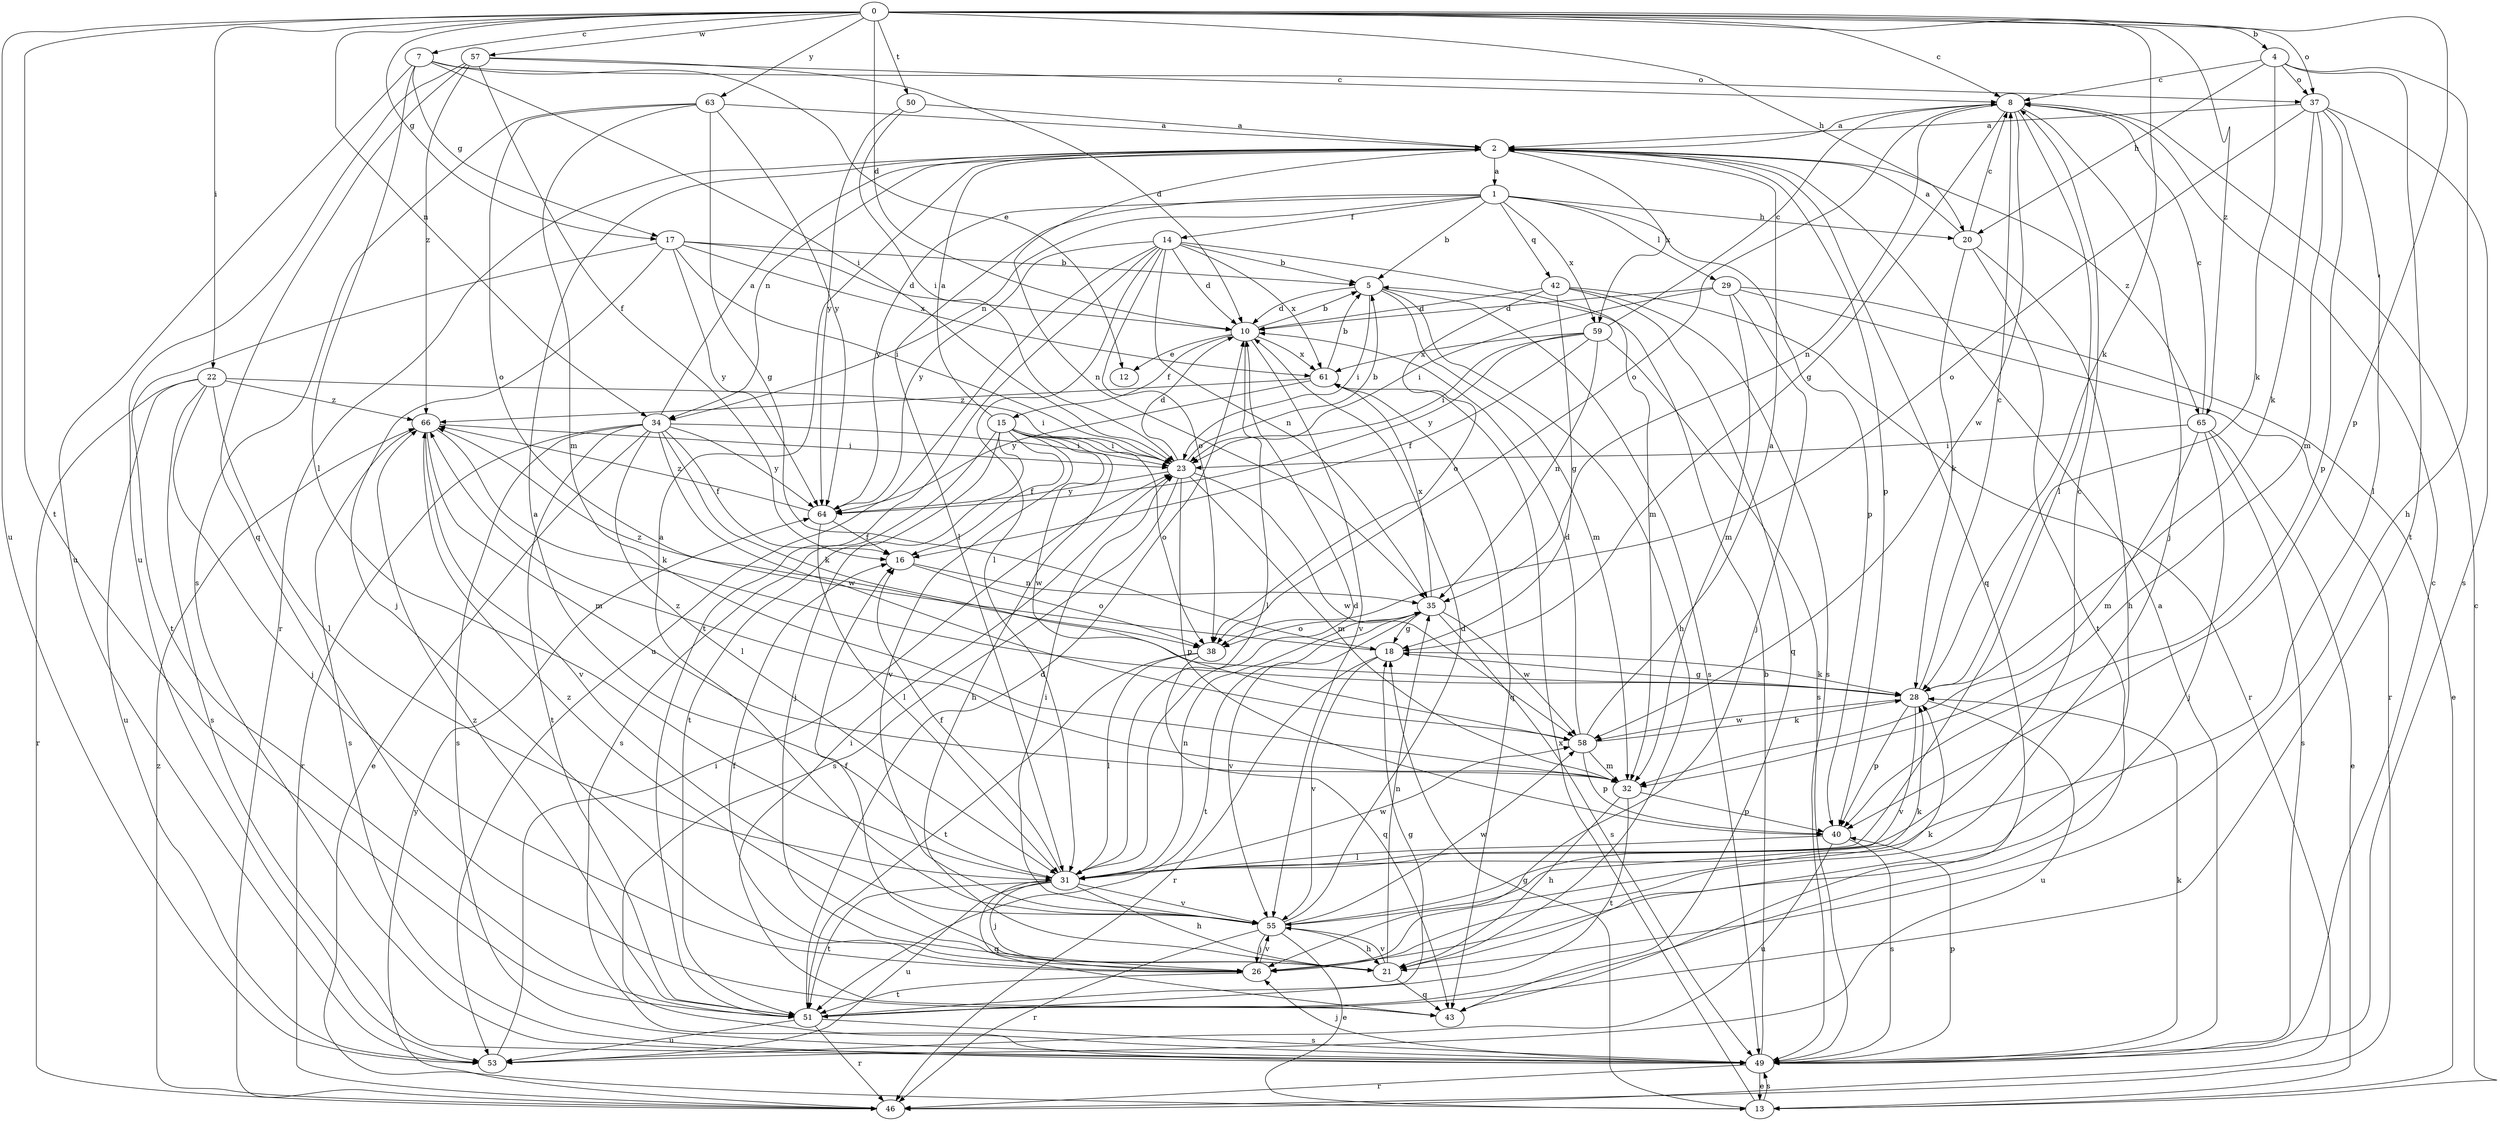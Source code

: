 strict digraph  {
0;
1;
2;
4;
5;
7;
8;
10;
12;
13;
14;
15;
16;
17;
18;
20;
21;
22;
23;
26;
28;
29;
31;
32;
34;
35;
37;
38;
40;
42;
43;
46;
49;
50;
51;
53;
55;
57;
58;
59;
61;
63;
64;
65;
66;
0 -> 4  [label=b];
0 -> 7  [label=c];
0 -> 8  [label=c];
0 -> 10  [label=d];
0 -> 17  [label=g];
0 -> 20  [label=h];
0 -> 22  [label=i];
0 -> 28  [label=k];
0 -> 34  [label=n];
0 -> 37  [label=o];
0 -> 40  [label=p];
0 -> 50  [label=t];
0 -> 51  [label=t];
0 -> 53  [label=u];
0 -> 57  [label=w];
0 -> 63  [label=y];
0 -> 65  [label=z];
1 -> 5  [label=b];
1 -> 14  [label=f];
1 -> 20  [label=h];
1 -> 29  [label=l];
1 -> 31  [label=l];
1 -> 34  [label=n];
1 -> 40  [label=p];
1 -> 42  [label=q];
1 -> 59  [label=x];
1 -> 64  [label=y];
2 -> 1  [label=a];
2 -> 34  [label=n];
2 -> 35  [label=n];
2 -> 40  [label=p];
2 -> 43  [label=q];
2 -> 46  [label=r];
2 -> 59  [label=x];
2 -> 65  [label=z];
4 -> 8  [label=c];
4 -> 20  [label=h];
4 -> 21  [label=h];
4 -> 28  [label=k];
4 -> 37  [label=o];
4 -> 51  [label=t];
5 -> 10  [label=d];
5 -> 21  [label=h];
5 -> 23  [label=i];
5 -> 32  [label=m];
5 -> 49  [label=s];
7 -> 12  [label=e];
7 -> 17  [label=g];
7 -> 23  [label=i];
7 -> 31  [label=l];
7 -> 37  [label=o];
7 -> 53  [label=u];
8 -> 2  [label=a];
8 -> 18  [label=g];
8 -> 26  [label=j];
8 -> 31  [label=l];
8 -> 35  [label=n];
8 -> 38  [label=o];
8 -> 58  [label=w];
10 -> 5  [label=b];
10 -> 12  [label=e];
10 -> 15  [label=f];
10 -> 31  [label=l];
10 -> 55  [label=v];
10 -> 61  [label=x];
13 -> 8  [label=c];
13 -> 18  [label=g];
13 -> 49  [label=s];
13 -> 61  [label=x];
14 -> 5  [label=b];
14 -> 10  [label=d];
14 -> 31  [label=l];
14 -> 32  [label=m];
14 -> 35  [label=n];
14 -> 38  [label=o];
14 -> 51  [label=t];
14 -> 53  [label=u];
14 -> 61  [label=x];
14 -> 64  [label=y];
15 -> 2  [label=a];
15 -> 16  [label=f];
15 -> 21  [label=h];
15 -> 23  [label=i];
15 -> 26  [label=j];
15 -> 38  [label=o];
15 -> 49  [label=s];
15 -> 51  [label=t];
15 -> 55  [label=v];
15 -> 58  [label=w];
16 -> 35  [label=n];
16 -> 38  [label=o];
17 -> 5  [label=b];
17 -> 10  [label=d];
17 -> 23  [label=i];
17 -> 26  [label=j];
17 -> 51  [label=t];
17 -> 61  [label=x];
17 -> 64  [label=y];
18 -> 28  [label=k];
18 -> 46  [label=r];
18 -> 55  [label=v];
18 -> 66  [label=z];
20 -> 2  [label=a];
20 -> 8  [label=c];
20 -> 21  [label=h];
20 -> 28  [label=k];
20 -> 51  [label=t];
21 -> 16  [label=f];
21 -> 35  [label=n];
21 -> 43  [label=q];
21 -> 55  [label=v];
21 -> 66  [label=z];
22 -> 23  [label=i];
22 -> 26  [label=j];
22 -> 31  [label=l];
22 -> 46  [label=r];
22 -> 49  [label=s];
22 -> 53  [label=u];
22 -> 66  [label=z];
23 -> 5  [label=b];
23 -> 10  [label=d];
23 -> 32  [label=m];
23 -> 40  [label=p];
23 -> 49  [label=s];
23 -> 58  [label=w];
23 -> 64  [label=y];
26 -> 16  [label=f];
26 -> 28  [label=k];
26 -> 51  [label=t];
26 -> 55  [label=v];
28 -> 8  [label=c];
28 -> 18  [label=g];
28 -> 40  [label=p];
28 -> 53  [label=u];
28 -> 55  [label=v];
28 -> 58  [label=w];
29 -> 10  [label=d];
29 -> 13  [label=e];
29 -> 23  [label=i];
29 -> 26  [label=j];
29 -> 32  [label=m];
29 -> 46  [label=r];
31 -> 2  [label=a];
31 -> 8  [label=c];
31 -> 10  [label=d];
31 -> 16  [label=f];
31 -> 21  [label=h];
31 -> 26  [label=j];
31 -> 35  [label=n];
31 -> 43  [label=q];
31 -> 51  [label=t];
31 -> 53  [label=u];
31 -> 55  [label=v];
31 -> 58  [label=w];
32 -> 21  [label=h];
32 -> 40  [label=p];
32 -> 51  [label=t];
32 -> 66  [label=z];
34 -> 2  [label=a];
34 -> 13  [label=e];
34 -> 16  [label=f];
34 -> 23  [label=i];
34 -> 28  [label=k];
34 -> 31  [label=l];
34 -> 46  [label=r];
34 -> 49  [label=s];
34 -> 51  [label=t];
34 -> 58  [label=w];
34 -> 64  [label=y];
35 -> 18  [label=g];
35 -> 38  [label=o];
35 -> 49  [label=s];
35 -> 51  [label=t];
35 -> 55  [label=v];
35 -> 58  [label=w];
35 -> 61  [label=x];
37 -> 2  [label=a];
37 -> 28  [label=k];
37 -> 31  [label=l];
37 -> 32  [label=m];
37 -> 38  [label=o];
37 -> 40  [label=p];
37 -> 49  [label=s];
38 -> 31  [label=l];
38 -> 43  [label=q];
38 -> 51  [label=t];
40 -> 31  [label=l];
40 -> 49  [label=s];
40 -> 53  [label=u];
42 -> 10  [label=d];
42 -> 18  [label=g];
42 -> 38  [label=o];
42 -> 43  [label=q];
42 -> 46  [label=r];
42 -> 49  [label=s];
43 -> 23  [label=i];
46 -> 64  [label=y];
46 -> 66  [label=z];
49 -> 2  [label=a];
49 -> 5  [label=b];
49 -> 8  [label=c];
49 -> 13  [label=e];
49 -> 26  [label=j];
49 -> 28  [label=k];
49 -> 40  [label=p];
49 -> 46  [label=r];
50 -> 2  [label=a];
50 -> 23  [label=i];
50 -> 64  [label=y];
51 -> 10  [label=d];
51 -> 18  [label=g];
51 -> 46  [label=r];
51 -> 49  [label=s];
51 -> 53  [label=u];
51 -> 66  [label=z];
53 -> 23  [label=i];
55 -> 2  [label=a];
55 -> 10  [label=d];
55 -> 13  [label=e];
55 -> 21  [label=h];
55 -> 23  [label=i];
55 -> 26  [label=j];
55 -> 28  [label=k];
55 -> 46  [label=r];
55 -> 58  [label=w];
57 -> 8  [label=c];
57 -> 10  [label=d];
57 -> 16  [label=f];
57 -> 43  [label=q];
57 -> 53  [label=u];
57 -> 66  [label=z];
58 -> 2  [label=a];
58 -> 10  [label=d];
58 -> 28  [label=k];
58 -> 32  [label=m];
58 -> 40  [label=p];
59 -> 8  [label=c];
59 -> 16  [label=f];
59 -> 23  [label=i];
59 -> 35  [label=n];
59 -> 49  [label=s];
59 -> 61  [label=x];
59 -> 64  [label=y];
61 -> 5  [label=b];
61 -> 43  [label=q];
61 -> 64  [label=y];
61 -> 66  [label=z];
63 -> 2  [label=a];
63 -> 18  [label=g];
63 -> 32  [label=m];
63 -> 38  [label=o];
63 -> 49  [label=s];
63 -> 64  [label=y];
64 -> 16  [label=f];
64 -> 31  [label=l];
64 -> 66  [label=z];
65 -> 8  [label=c];
65 -> 13  [label=e];
65 -> 23  [label=i];
65 -> 26  [label=j];
65 -> 32  [label=m];
65 -> 49  [label=s];
66 -> 23  [label=i];
66 -> 28  [label=k];
66 -> 32  [label=m];
66 -> 49  [label=s];
66 -> 55  [label=v];
}
